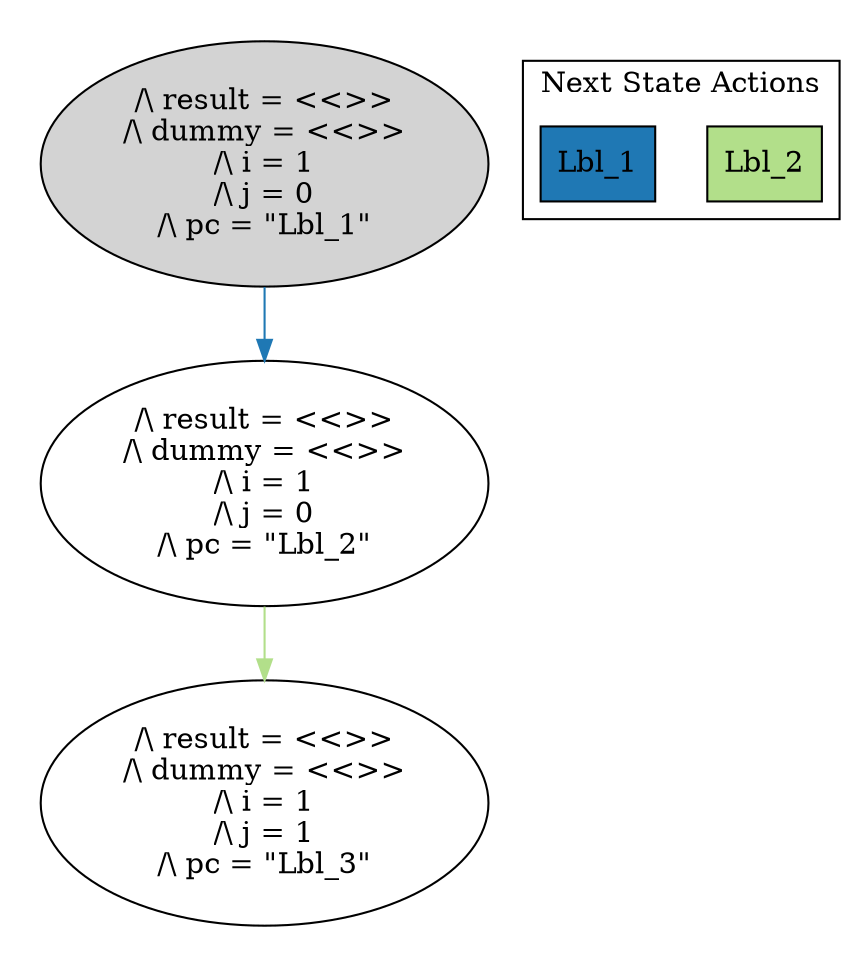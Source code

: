 strict digraph DiskGraph {
edge [colorscheme="paired12"]
nodesep=0.35;
subgraph cluster_graph {
color="white";
-2298344541638870293 [label="/\\ result = <<>>\n/\\ dummy = <<>>\n/\\ i = 1\n/\\ j = 0\n/\\ pc = \"Lbl_1\"",style = filled]
-2298344541638870293 -> -8130220386537272987 [label="",color="2",fontcolor="2"];
-8130220386537272987 [label="/\\ result = <<>>\n/\\ dummy = <<>>\n/\\ i = 1\n/\\ j = 0\n/\\ pc = \"Lbl_2\""];
-8130220386537272987 -> -8520114085973533474 [label="",color="3",fontcolor="3"];
-8520114085973533474 [label="/\\ result = <<>>\n/\\ dummy = <<>>\n/\\ i = 1\n/\\ j = 1\n/\\ pc = \"Lbl_3\""];
{rank = same; -2298344541638870293;}
{rank = same; -8130220386537272987;}
}
subgraph cluster_legend {graph[style=bold];label = "Next State Actions" style="solid"
node [ labeljust="l",colorscheme="paired12",style=filled,shape=record ]
Lbl_2 [label="Lbl_2",fillcolor=3]
Lbl_1 [label="Lbl_1",fillcolor=2]
}}